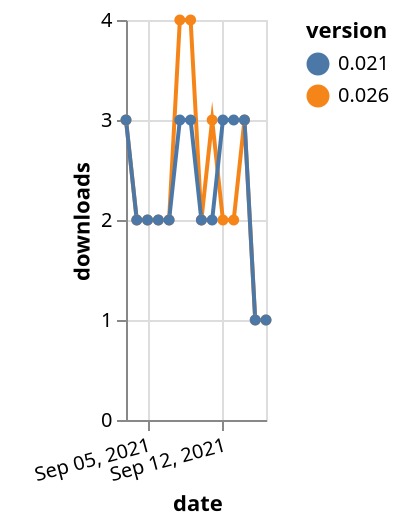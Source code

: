 {"$schema": "https://vega.github.io/schema/vega-lite/v5.json", "description": "A simple bar chart with embedded data.", "data": {"values": [{"date": "2021-09-03", "total": 2580, "delta": 3, "version": "0.026"}, {"date": "2021-09-04", "total": 2582, "delta": 2, "version": "0.026"}, {"date": "2021-09-05", "total": 2584, "delta": 2, "version": "0.026"}, {"date": "2021-09-06", "total": 2586, "delta": 2, "version": "0.026"}, {"date": "2021-09-07", "total": 2588, "delta": 2, "version": "0.026"}, {"date": "2021-09-08", "total": 2592, "delta": 4, "version": "0.026"}, {"date": "2021-09-09", "total": 2596, "delta": 4, "version": "0.026"}, {"date": "2021-09-10", "total": 2598, "delta": 2, "version": "0.026"}, {"date": "2021-09-11", "total": 2601, "delta": 3, "version": "0.026"}, {"date": "2021-09-12", "total": 2603, "delta": 2, "version": "0.026"}, {"date": "2021-09-13", "total": 2605, "delta": 2, "version": "0.026"}, {"date": "2021-09-14", "total": 2608, "delta": 3, "version": "0.026"}, {"date": "2021-09-15", "total": 2609, "delta": 1, "version": "0.026"}, {"date": "2021-09-16", "total": 2610, "delta": 1, "version": "0.026"}, {"date": "2021-09-03", "total": 6908, "delta": 3, "version": "0.021"}, {"date": "2021-09-04", "total": 6910, "delta": 2, "version": "0.021"}, {"date": "2021-09-05", "total": 6912, "delta": 2, "version": "0.021"}, {"date": "2021-09-06", "total": 6914, "delta": 2, "version": "0.021"}, {"date": "2021-09-07", "total": 6916, "delta": 2, "version": "0.021"}, {"date": "2021-09-08", "total": 6919, "delta": 3, "version": "0.021"}, {"date": "2021-09-09", "total": 6922, "delta": 3, "version": "0.021"}, {"date": "2021-09-10", "total": 6924, "delta": 2, "version": "0.021"}, {"date": "2021-09-11", "total": 6926, "delta": 2, "version": "0.021"}, {"date": "2021-09-12", "total": 6929, "delta": 3, "version": "0.021"}, {"date": "2021-09-13", "total": 6932, "delta": 3, "version": "0.021"}, {"date": "2021-09-14", "total": 6935, "delta": 3, "version": "0.021"}, {"date": "2021-09-15", "total": 6936, "delta": 1, "version": "0.021"}, {"date": "2021-09-16", "total": 6937, "delta": 1, "version": "0.021"}]}, "width": "container", "mark": {"type": "line", "point": {"filled": true}}, "encoding": {"x": {"field": "date", "type": "temporal", "timeUnit": "yearmonthdate", "title": "date", "axis": {"labelAngle": -15}}, "y": {"field": "delta", "type": "quantitative", "title": "downloads"}, "color": {"field": "version", "type": "nominal"}, "tooltip": {"field": "delta"}}}
